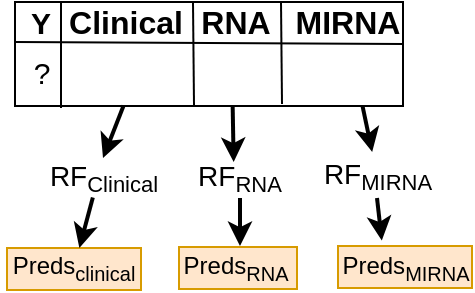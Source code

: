 <mxfile version="12.9.10" type="device"><diagram id="srIvmFoz9NXh2Hf5LhJt" name="Page-1"><mxGraphModel dx="1080" dy="574" grid="0" gridSize="10" guides="1" tooltips="1" connect="1" arrows="1" fold="1" page="0" pageScale="1" pageWidth="827" pageHeight="1169" background="none" math="0" shadow="0"><root><mxCell id="0"/><mxCell id="1" parent="0"/><mxCell id="hwodfhCnMcVOte6X_ky2-134" value="" style="rounded=0;whiteSpace=wrap;html=1;fillColor=#ffe6cc;strokeColor=#d79b00;" vertex="1" parent="1"><mxGeometry x="563" y="299" width="67" height="21" as="geometry"/></mxCell><mxCell id="hwodfhCnMcVOte6X_ky2-133" value="" style="rounded=0;whiteSpace=wrap;html=1;fillColor=#ffe6cc;strokeColor=#d79b00;" vertex="1" parent="1"><mxGeometry x="483.5" y="299.5" width="59" height="21" as="geometry"/></mxCell><mxCell id="hwodfhCnMcVOte6X_ky2-132" value="" style="rounded=0;whiteSpace=wrap;html=1;fillColor=#ffe6cc;strokeColor=#d79b00;" vertex="1" parent="1"><mxGeometry x="397.5" y="300" width="67" height="21" as="geometry"/></mxCell><mxCell id="h1NsKyLrpvIDKa2n1plL-40" value="" style="rounded=0;whiteSpace=wrap;html=1;" parent="1" vertex="1"><mxGeometry x="401.5" y="177" width="194" height="52" as="geometry"/></mxCell><mxCell id="h1NsKyLrpvIDKa2n1plL-41" value="" style="endArrow=none;html=1;exitX=0;exitY=1;exitDx=0;exitDy=0;" parent="1" source="h1NsKyLrpvIDKa2n1plL-43" edge="1"><mxGeometry width="50" height="50" relative="1" as="geometry"><mxPoint x="401.5" y="87" as="sourcePoint"/><mxPoint x="595.5" y="198" as="targetPoint"/></mxGeometry></mxCell><mxCell id="h1NsKyLrpvIDKa2n1plL-43" value="&lt;font style=&quot;font-size: 15px&quot;&gt;&lt;b&gt;Y&lt;/b&gt;&lt;/font&gt;" style="text;html=1;strokeColor=none;fillColor=none;align=center;verticalAlign=middle;whiteSpace=wrap;rounded=0;" parent="1" vertex="1"><mxGeometry x="401.5" y="177.5" width="25" height="19.5" as="geometry"/></mxCell><mxCell id="h1NsKyLrpvIDKa2n1plL-44" value="&lt;font style=&quot;font-size: 16px&quot;&gt;&lt;b&gt;Clinical&lt;/b&gt;&lt;/font&gt;" style="text;html=1;strokeColor=none;fillColor=none;align=center;verticalAlign=middle;whiteSpace=wrap;rounded=0;" parent="1" vertex="1"><mxGeometry x="431.5" y="177" width="50" height="20" as="geometry"/></mxCell><mxCell id="h1NsKyLrpvIDKa2n1plL-47" value="&lt;font style=&quot;font-size: 16px&quot;&gt;&lt;b&gt;MIRNA&lt;/b&gt;&lt;/font&gt;" style="text;html=1;strokeColor=none;fillColor=none;align=center;verticalAlign=middle;whiteSpace=wrap;rounded=0;" parent="1" vertex="1"><mxGeometry x="542.5" y="177" width="50" height="20" as="geometry"/></mxCell><mxCell id="h1NsKyLrpvIDKa2n1plL-49" value="&lt;font style=&quot;font-size: 16px&quot;&gt;&lt;b&gt;RNA&lt;/b&gt;&lt;/font&gt;" style="text;html=1;strokeColor=none;fillColor=none;align=center;verticalAlign=middle;whiteSpace=wrap;rounded=0;" parent="1" vertex="1"><mxGeometry x="486.5" y="177" width="50" height="20" as="geometry"/></mxCell><mxCell id="h1NsKyLrpvIDKa2n1plL-50" value="" style="endArrow=none;html=1;" parent="1" edge="1"><mxGeometry width="50" height="50" relative="1" as="geometry"><mxPoint x="424.5" y="230" as="sourcePoint"/><mxPoint x="424.5" y="177" as="targetPoint"/></mxGeometry></mxCell><mxCell id="h1NsKyLrpvIDKa2n1plL-53" value="" style="endArrow=none;html=1;entryX=0.75;entryY=0;entryDx=0;entryDy=0;" parent="1" edge="1"><mxGeometry width="50" height="50" relative="1" as="geometry"><mxPoint x="491" y="228.5" as="sourcePoint"/><mxPoint x="490.5" y="177.5" as="targetPoint"/></mxGeometry></mxCell><mxCell id="h1NsKyLrpvIDKa2n1plL-65" value="" style="shape=image;html=1;verticalAlign=top;verticalLabelPosition=bottom;labelBackgroundColor=#ffffff;imageAspect=0;aspect=fixed;image=https://cdn0.iconfinder.com/data/icons/google-material-design-3-0/48/ic_done_48px-128.png" parent="1" vertex="1"><mxGeometry x="447.5" y="203" width="18" height="18" as="geometry"/></mxCell><mxCell id="hwodfhCnMcVOte6X_ky2-105" value="" style="shape=image;html=1;verticalAlign=top;verticalLabelPosition=bottom;labelBackgroundColor=#ffffff;imageAspect=0;aspect=fixed;image=https://cdn0.iconfinder.com/data/icons/google-material-design-3-0/48/ic_done_48px-128.png" vertex="1" parent="1"><mxGeometry x="499.5" y="203" width="18" height="18" as="geometry"/></mxCell><mxCell id="hwodfhCnMcVOte6X_ky2-106" value="" style="shape=image;html=1;verticalAlign=top;verticalLabelPosition=bottom;labelBackgroundColor=#ffffff;imageAspect=0;aspect=fixed;image=https://cdn0.iconfinder.com/data/icons/google-material-design-3-0/48/ic_done_48px-128.png" vertex="1" parent="1"><mxGeometry x="558.5" y="202" width="18" height="18" as="geometry"/></mxCell><mxCell id="hwodfhCnMcVOte6X_ky2-107" value="&lt;font style=&quot;font-size: 15px&quot;&gt;?&lt;/font&gt;" style="text;html=1;strokeColor=none;fillColor=none;align=center;verticalAlign=middle;whiteSpace=wrap;rounded=0;" vertex="1" parent="1"><mxGeometry x="394.5" y="202" width="40" height="20" as="geometry"/></mxCell><mxCell id="hwodfhCnMcVOte6X_ky2-108" value="" style="endArrow=none;html=1;entryX=0.75;entryY=0;entryDx=0;entryDy=0;" edge="1" parent="1"><mxGeometry width="50" height="50" relative="1" as="geometry"><mxPoint x="535" y="228" as="sourcePoint"/><mxPoint x="534.5" y="177" as="targetPoint"/></mxGeometry></mxCell><mxCell id="hwodfhCnMcVOte6X_ky2-110" value="&lt;font&gt;&lt;span style=&quot;font-size: 14px&quot;&gt;RF&lt;/span&gt;&lt;sub&gt;&lt;font style=&quot;font-size: 11px&quot;&gt;Clinical&lt;/font&gt;&lt;/sub&gt;&lt;/font&gt;" style="text;html=1;strokeColor=none;fillColor=none;align=center;verticalAlign=middle;whiteSpace=wrap;rounded=0;" vertex="1" parent="1"><mxGeometry x="425.5" y="255" width="40" height="20" as="geometry"/></mxCell><mxCell id="hwodfhCnMcVOte6X_ky2-112" value="&lt;font style=&quot;font-size: 14px&quot;&gt;RF&lt;/font&gt;&lt;sub&gt;&lt;font style=&quot;font-size: 11px&quot;&gt;MIRNA&lt;/font&gt;&lt;/sub&gt;" style="text;html=1;strokeColor=none;fillColor=none;align=center;verticalAlign=middle;whiteSpace=wrap;rounded=0;" vertex="1" parent="1"><mxGeometry x="553.5" y="252" width="58" height="23" as="geometry"/></mxCell><mxCell id="hwodfhCnMcVOte6X_ky2-113" value="&lt;font&gt;&lt;span style=&quot;font-size: 14px&quot;&gt;RF&lt;/span&gt;&lt;sub&gt;&lt;font style=&quot;font-size: 11px&quot;&gt;RNA&lt;/font&gt;&lt;/sub&gt;&lt;/font&gt;" style="text;html=1;strokeColor=none;fillColor=none;align=center;verticalAlign=middle;whiteSpace=wrap;rounded=0;" vertex="1" parent="1"><mxGeometry x="494" y="255" width="40" height="20" as="geometry"/></mxCell><mxCell id="hwodfhCnMcVOte6X_ky2-122" value="&lt;span style=&quot;font-size: 12px&quot;&gt;Preds&lt;/span&gt;&lt;sub&gt;clinical&lt;/sub&gt;" style="text;html=1;strokeColor=none;fillColor=none;align=center;verticalAlign=middle;whiteSpace=wrap;rounded=0;" vertex="1" parent="1"><mxGeometry x="411" y="300" width="40" height="20" as="geometry"/></mxCell><mxCell id="hwodfhCnMcVOte6X_ky2-124" value="&lt;span style=&quot;font-size: 12px&quot;&gt;Preds&lt;/span&gt;&lt;sub&gt;RNA&lt;/sub&gt;" style="text;html=1;strokeColor=none;fillColor=none;align=center;verticalAlign=middle;whiteSpace=wrap;rounded=0;" vertex="1" parent="1"><mxGeometry x="491.5" y="300" width="40" height="20" as="geometry"/></mxCell><mxCell id="hwodfhCnMcVOte6X_ky2-125" value="&lt;span style=&quot;font-size: 12px&quot;&gt;Preds&lt;/span&gt;&lt;sub&gt;MIRNA&lt;/sub&gt;" style="text;html=1;strokeColor=none;fillColor=none;align=center;verticalAlign=middle;whiteSpace=wrap;rounded=0;" vertex="1" parent="1"><mxGeometry x="577" y="300" width="40" height="20" as="geometry"/></mxCell><mxCell id="hwodfhCnMcVOte6X_ky2-129" value="" style="endArrow=classic;html=1;shadow=0;strokeWidth=2;exitX=0.28;exitY=0.996;exitDx=0;exitDy=0;exitPerimeter=0;entryX=0.5;entryY=0;entryDx=0;entryDy=0;" edge="1" parent="1" source="h1NsKyLrpvIDKa2n1plL-40" target="hwodfhCnMcVOte6X_ky2-110"><mxGeometry width="50" height="50" relative="1" as="geometry"><mxPoint x="418" y="402" as="sourcePoint"/><mxPoint x="468" y="352" as="targetPoint"/></mxGeometry></mxCell><mxCell id="hwodfhCnMcVOte6X_ky2-130" value="" style="endArrow=classic;html=1;shadow=0;strokeWidth=2;exitX=0.561;exitY=1.006;exitDx=0;exitDy=0;exitPerimeter=0;entryX=0.421;entryY=0.1;entryDx=0;entryDy=0;entryPerimeter=0;" edge="1" parent="1" source="h1NsKyLrpvIDKa2n1plL-40" target="hwodfhCnMcVOte6X_ky2-113"><mxGeometry width="50" height="50" relative="1" as="geometry"><mxPoint x="456.32" y="239.792" as="sourcePoint"/><mxPoint x="436" y="252" as="targetPoint"/></mxGeometry></mxCell><mxCell id="hwodfhCnMcVOte6X_ky2-131" value="" style="endArrow=classic;html=1;shadow=0;strokeWidth=2;exitX=0.896;exitY=1.006;exitDx=0;exitDy=0;exitPerimeter=0;" edge="1" parent="1" source="h1NsKyLrpvIDKa2n1plL-40" target="hwodfhCnMcVOte6X_ky2-112"><mxGeometry width="50" height="50" relative="1" as="geometry"><mxPoint x="652" y="230" as="sourcePoint"/><mxPoint x="512.84" y="260" as="targetPoint"/></mxGeometry></mxCell><mxCell id="hwodfhCnMcVOte6X_ky2-137" value="" style="endArrow=classic;html=1;shadow=0;strokeWidth=2;exitX=0.373;exitY=0.99;exitDx=0;exitDy=0;exitPerimeter=0;" edge="1" parent="1" source="hwodfhCnMcVOte6X_ky2-110" target="hwodfhCnMcVOte6X_ky2-122"><mxGeometry width="50" height="50" relative="1" as="geometry"><mxPoint x="418" y="402" as="sourcePoint"/><mxPoint x="468" y="352" as="targetPoint"/></mxGeometry></mxCell><mxCell id="hwodfhCnMcVOte6X_ky2-138" value="" style="endArrow=classic;html=1;shadow=0;strokeWidth=2;exitX=0.5;exitY=1;exitDx=0;exitDy=0;" edge="1" parent="1" source="hwodfhCnMcVOte6X_ky2-113"><mxGeometry width="50" height="50" relative="1" as="geometry"><mxPoint x="505.8" y="285" as="sourcePoint"/><mxPoint x="514" y="299" as="targetPoint"/></mxGeometry></mxCell><mxCell id="hwodfhCnMcVOte6X_ky2-139" value="" style="endArrow=classic;html=1;shadow=0;strokeWidth=2;exitX=0.5;exitY=1;exitDx=0;exitDy=0;entryX=0.327;entryY=-0.128;entryDx=0;entryDy=0;entryPerimeter=0;" edge="1" parent="1" source="hwodfhCnMcVOte6X_ky2-112" target="hwodfhCnMcVOte6X_ky2-134"><mxGeometry width="50" height="50" relative="1" as="geometry"><mxPoint x="571.8" y="285" as="sourcePoint"/><mxPoint x="571.8" y="299" as="targetPoint"/></mxGeometry></mxCell></root></mxGraphModel></diagram></mxfile>